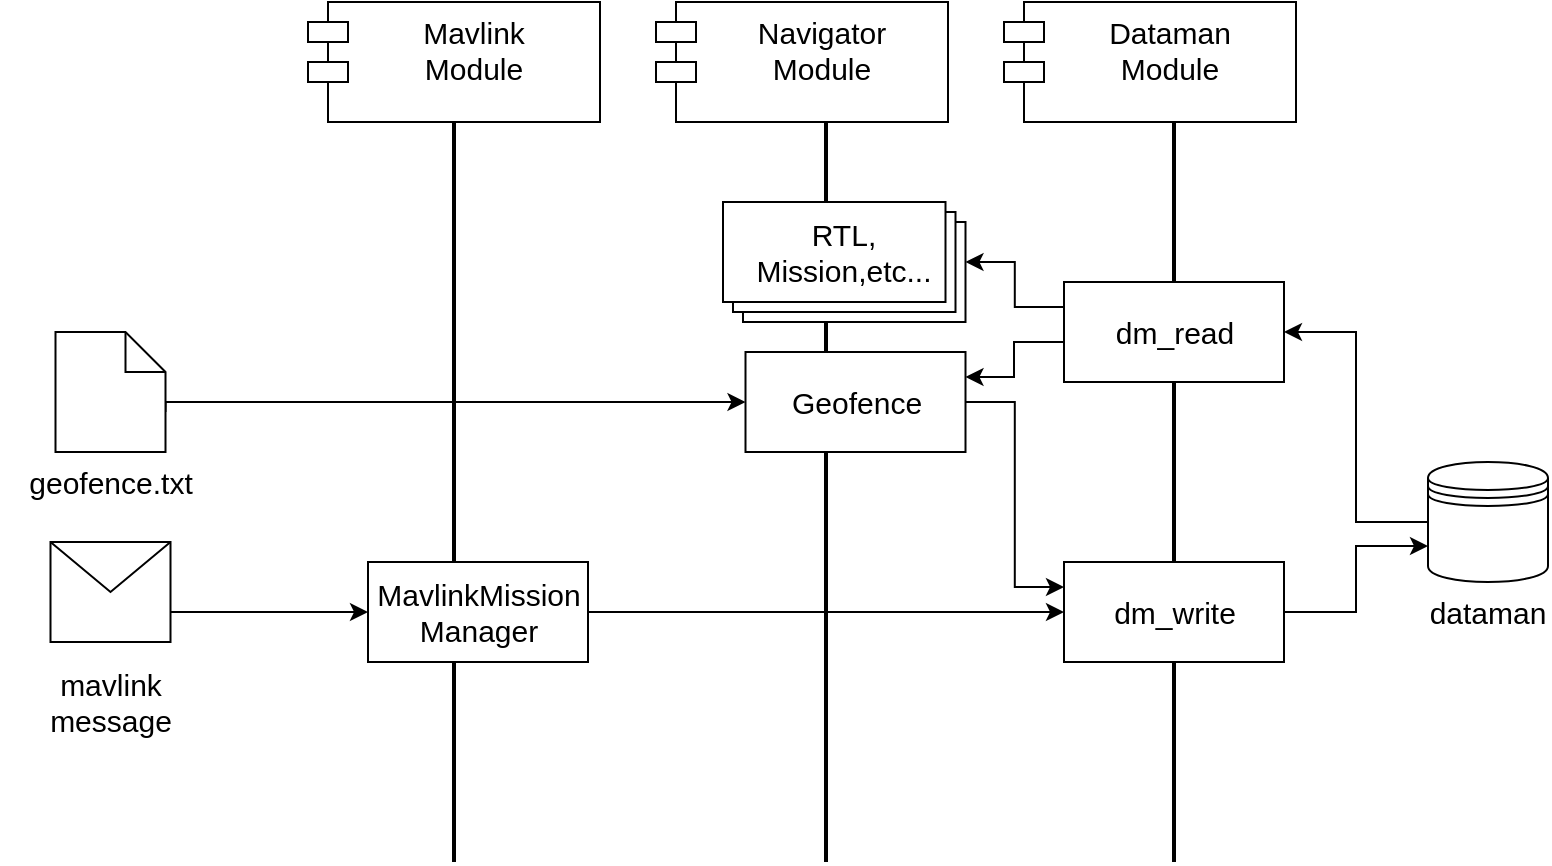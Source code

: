 <mxfile version="20.0.3" type="github">
  <diagram id="1iWLaSzN3J1ZeJ7l9204" name="Page-1">
    <mxGraphModel dx="2062" dy="1122" grid="1" gridSize="10" guides="1" tooltips="1" connect="1" arrows="1" fold="1" page="1" pageScale="1" pageWidth="827" pageHeight="1169" math="0" shadow="0">
      <root>
        <mxCell id="0" />
        <mxCell id="1" parent="0" />
        <mxCell id="qN-WeFZW97pIgA3dtIkU-3" value="mavlink&lt;br style=&quot;font-size: 15px;&quot;&gt;message" style="text;html=1;align=center;verticalAlign=middle;resizable=0;points=[];autosize=1;strokeColor=none;fillColor=none;fontSize=15;" vertex="1" parent="1">
          <mxGeometry x="41.25" y="535" width="80" height="50" as="geometry" />
        </mxCell>
        <mxCell id="qN-WeFZW97pIgA3dtIkU-35" style="edgeStyle=orthogonalEdgeStyle;rounded=0;orthogonalLoop=1;jettySize=auto;html=1;exitX=1;exitY=0.7;exitDx=0;exitDy=0;entryX=0;entryY=0.5;entryDx=0;entryDy=0;fontSize=15;" edge="1" parent="1" source="qN-WeFZW97pIgA3dtIkU-7" target="qN-WeFZW97pIgA3dtIkU-27">
          <mxGeometry relative="1" as="geometry" />
        </mxCell>
        <mxCell id="qN-WeFZW97pIgA3dtIkU-7" value="" style="shape=message;html=1;whiteSpace=wrap;html=1;outlineConnect=0;fontSize=15;" vertex="1" parent="1">
          <mxGeometry x="51.25" y="480" width="60" height="50" as="geometry" />
        </mxCell>
        <mxCell id="qN-WeFZW97pIgA3dtIkU-13" value="geofence.txt" style="text;html=1;align=center;verticalAlign=middle;resizable=0;points=[];autosize=1;strokeColor=none;fillColor=none;fontSize=15;" vertex="1" parent="1">
          <mxGeometry x="26.25" y="435" width="110" height="30" as="geometry" />
        </mxCell>
        <mxCell id="qN-WeFZW97pIgA3dtIkU-14" value="Mavlink&#xa;Module" style="shape=module;align=left;spacingLeft=20;align=center;verticalAlign=top;fontSize=15;" vertex="1" parent="1">
          <mxGeometry x="180" y="210" width="146" height="60" as="geometry" />
        </mxCell>
        <mxCell id="qN-WeFZW97pIgA3dtIkU-15" value="Navigator&#xa;Module" style="shape=module;align=left;spacingLeft=20;align=center;verticalAlign=top;fontSize=15;" vertex="1" parent="1">
          <mxGeometry x="354" y="210" width="146" height="60" as="geometry" />
        </mxCell>
        <mxCell id="qN-WeFZW97pIgA3dtIkU-16" value="" style="line;strokeWidth=2;direction=south;html=1;fontSize=15;" vertex="1" parent="1">
          <mxGeometry x="248" y="270" width="10" height="370" as="geometry" />
        </mxCell>
        <mxCell id="qN-WeFZW97pIgA3dtIkU-17" value="" style="line;strokeWidth=2;direction=south;html=1;fontSize=15;" vertex="1" parent="1">
          <mxGeometry x="434" y="270" width="10" height="370" as="geometry" />
        </mxCell>
        <mxCell id="qN-WeFZW97pIgA3dtIkU-47" style="edgeStyle=orthogonalEdgeStyle;rounded=0;orthogonalLoop=1;jettySize=auto;html=1;exitX=0;exitY=0.5;exitDx=0;exitDy=0;entryX=1;entryY=0.5;entryDx=0;entryDy=0;fontSize=15;" edge="1" parent="1" source="qN-WeFZW97pIgA3dtIkU-18" target="qN-WeFZW97pIgA3dtIkU-32">
          <mxGeometry relative="1" as="geometry" />
        </mxCell>
        <mxCell id="qN-WeFZW97pIgA3dtIkU-18" value="" style="shape=datastore;whiteSpace=wrap;html=1;fontSize=15;" vertex="1" parent="1">
          <mxGeometry x="740" y="440" width="60" height="60" as="geometry" />
        </mxCell>
        <mxCell id="qN-WeFZW97pIgA3dtIkU-41" style="edgeStyle=orthogonalEdgeStyle;rounded=0;orthogonalLoop=1;jettySize=auto;html=1;exitX=0;exitY=0;exitDx=55;exitDy=40;exitPerimeter=0;entryX=0;entryY=0.5;entryDx=0;entryDy=0;fontSize=15;" edge="1" parent="1" source="qN-WeFZW97pIgA3dtIkU-20" target="qN-WeFZW97pIgA3dtIkU-28">
          <mxGeometry relative="1" as="geometry">
            <Array as="points">
              <mxPoint x="108.75" y="410" />
            </Array>
          </mxGeometry>
        </mxCell>
        <mxCell id="qN-WeFZW97pIgA3dtIkU-20" value="" style="shape=note;size=20;whiteSpace=wrap;html=1;fontSize=15;" vertex="1" parent="1">
          <mxGeometry x="53.75" y="375" width="55" height="60" as="geometry" />
        </mxCell>
        <mxCell id="qN-WeFZW97pIgA3dtIkU-21" value="dataman" style="text;html=1;strokeColor=none;fillColor=none;align=center;verticalAlign=middle;whiteSpace=wrap;rounded=0;fontSize=15;" vertex="1" parent="1">
          <mxGeometry x="740" y="500" width="60" height="30" as="geometry" />
        </mxCell>
        <mxCell id="qN-WeFZW97pIgA3dtIkU-49" style="edgeStyle=orthogonalEdgeStyle;rounded=0;orthogonalLoop=1;jettySize=auto;html=1;exitX=1;exitY=0.5;exitDx=0;exitDy=0;entryX=0;entryY=0.5;entryDx=0;entryDy=0;fontSize=15;" edge="1" parent="1" source="qN-WeFZW97pIgA3dtIkU-27" target="qN-WeFZW97pIgA3dtIkU-31">
          <mxGeometry relative="1" as="geometry" />
        </mxCell>
        <mxCell id="qN-WeFZW97pIgA3dtIkU-27" value="MavlinkMission&lt;br&gt;Manager" style="html=1;fontSize=15;" vertex="1" parent="1">
          <mxGeometry x="210" y="490" width="110" height="50" as="geometry" />
        </mxCell>
        <mxCell id="qN-WeFZW97pIgA3dtIkU-44" style="edgeStyle=orthogonalEdgeStyle;rounded=0;orthogonalLoop=1;jettySize=auto;html=1;exitX=1;exitY=0.5;exitDx=0;exitDy=0;entryX=0;entryY=0.25;entryDx=0;entryDy=0;fontSize=15;" edge="1" parent="1" source="qN-WeFZW97pIgA3dtIkU-28" target="qN-WeFZW97pIgA3dtIkU-31">
          <mxGeometry relative="1" as="geometry" />
        </mxCell>
        <mxCell id="qN-WeFZW97pIgA3dtIkU-28" value="Geofence" style="html=1;fontSize=15;" vertex="1" parent="1">
          <mxGeometry x="398.75" y="385" width="110" height="50" as="geometry" />
        </mxCell>
        <mxCell id="qN-WeFZW97pIgA3dtIkU-29" value="Dataman&#xa;Module" style="shape=module;align=left;spacingLeft=20;align=center;verticalAlign=top;fontSize=15;" vertex="1" parent="1">
          <mxGeometry x="528" y="210" width="146" height="60" as="geometry" />
        </mxCell>
        <mxCell id="qN-WeFZW97pIgA3dtIkU-30" value="" style="line;strokeWidth=2;direction=south;html=1;fontSize=15;" vertex="1" parent="1">
          <mxGeometry x="608" y="270" width="10" height="370" as="geometry" />
        </mxCell>
        <mxCell id="qN-WeFZW97pIgA3dtIkU-40" style="edgeStyle=orthogonalEdgeStyle;rounded=0;orthogonalLoop=1;jettySize=auto;html=1;exitX=1;exitY=0.5;exitDx=0;exitDy=0;entryX=0;entryY=0.7;entryDx=0;entryDy=0;fontSize=15;" edge="1" parent="1" source="qN-WeFZW97pIgA3dtIkU-31" target="qN-WeFZW97pIgA3dtIkU-18">
          <mxGeometry relative="1" as="geometry" />
        </mxCell>
        <mxCell id="qN-WeFZW97pIgA3dtIkU-31" value="dm_write" style="html=1;fontSize=15;" vertex="1" parent="1">
          <mxGeometry x="558" y="490" width="110" height="50" as="geometry" />
        </mxCell>
        <mxCell id="qN-WeFZW97pIgA3dtIkU-52" style="edgeStyle=orthogonalEdgeStyle;rounded=0;orthogonalLoop=1;jettySize=auto;html=1;exitX=0;exitY=0.5;exitDx=0;exitDy=0;entryX=1;entryY=0.25;entryDx=0;entryDy=0;fontSize=15;" edge="1" parent="1" source="qN-WeFZW97pIgA3dtIkU-32" target="qN-WeFZW97pIgA3dtIkU-28">
          <mxGeometry relative="1" as="geometry">
            <Array as="points">
              <mxPoint x="558" y="380" />
              <mxPoint x="533" y="380" />
              <mxPoint x="533" y="398" />
            </Array>
          </mxGeometry>
        </mxCell>
        <mxCell id="qN-WeFZW97pIgA3dtIkU-53" style="edgeStyle=orthogonalEdgeStyle;rounded=0;orthogonalLoop=1;jettySize=auto;html=1;exitX=0;exitY=0.25;exitDx=0;exitDy=0;fontSize=15;" edge="1" parent="1" source="qN-WeFZW97pIgA3dtIkU-32" target="qN-WeFZW97pIgA3dtIkU-48">
          <mxGeometry relative="1" as="geometry" />
        </mxCell>
        <mxCell id="qN-WeFZW97pIgA3dtIkU-32" value="dm_read" style="html=1;fontSize=15;" vertex="1" parent="1">
          <mxGeometry x="558" y="350" width="110" height="50" as="geometry" />
        </mxCell>
        <mxCell id="qN-WeFZW97pIgA3dtIkU-48" value="" style="verticalLabelPosition=bottom;verticalAlign=top;html=1;shape=mxgraph.basic.layered_rect;dx=10;outlineConnect=0;fontSize=15;" vertex="1" parent="1">
          <mxGeometry x="387.5" y="310" width="121.25" height="60" as="geometry" />
        </mxCell>
        <mxCell id="qN-WeFZW97pIgA3dtIkU-51" value="RTL, Mission,etc..." style="text;html=1;strokeColor=none;fillColor=none;align=center;verticalAlign=middle;whiteSpace=wrap;rounded=0;fontSize=15;" vertex="1" parent="1">
          <mxGeometry x="418.13" y="320" width="60" height="30" as="geometry" />
        </mxCell>
      </root>
    </mxGraphModel>
  </diagram>
</mxfile>
